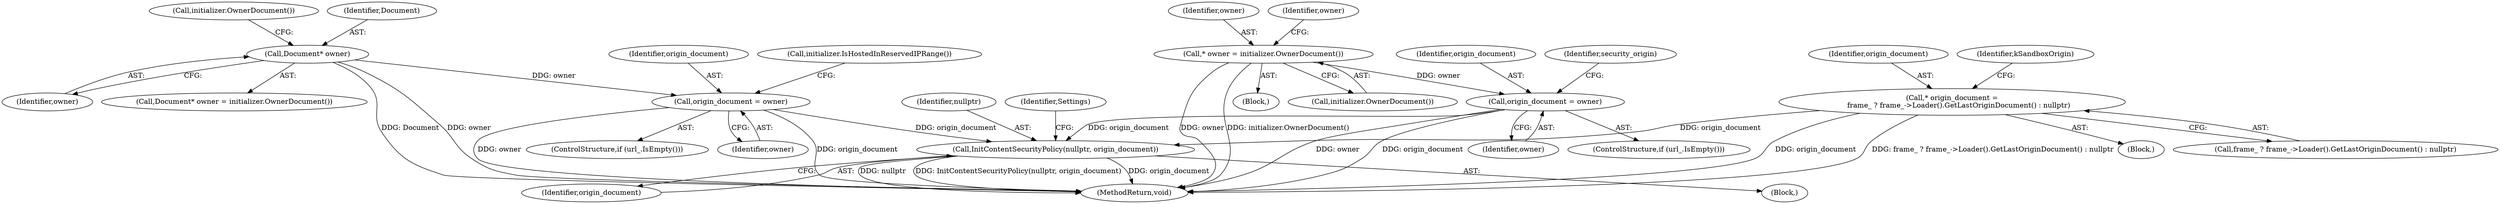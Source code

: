digraph "0_Chrome_108147dfd1ea159fd3632ef92ccc4ab8952980c7_0@pointer" {
"1000235" [label="(Call,InitContentSecurityPolicy(nullptr, origin_document))"];
"1000199" [label="(Call,origin_document = owner)"];
"1000187" [label="(Call,Document* owner)"];
"1000178" [label="(Call,origin_document = owner)"];
"1000163" [label="(Call,* owner = initializer.OwnerDocument())"];
"1000145" [label="(Call,* origin_document =\n      frame_ ? frame_->Loader().GetLastOriginDocument() : nullptr)"];
"1000190" [label="(Call,initializer.OwnerDocument())"];
"1000241" [label="(Identifier,Settings)"];
"1000200" [label="(Identifier,origin_document)"];
"1000186" [label="(Call,Document* owner = initializer.OwnerDocument())"];
"1000164" [label="(Identifier,owner)"];
"1000187" [label="(Call,Document* owner)"];
"1000145" [label="(Call,* origin_document =\n      frame_ ? frame_->Loader().GetLastOriginDocument() : nullptr)"];
"1000211" [label="(Call,initializer.IsHostedInReservedIPRange())"];
"1000234" [label="(Block,)"];
"1000272" [label="(MethodReturn,void)"];
"1000183" [label="(Identifier,security_origin)"];
"1000197" [label="(ControlStructure,if (url_.IsEmpty()))"];
"1000178" [label="(Call,origin_document = owner)"];
"1000236" [label="(Identifier,nullptr)"];
"1000201" [label="(Identifier,owner)"];
"1000189" [label="(Identifier,owner)"];
"1000176" [label="(ControlStructure,if (url_.IsEmpty()))"];
"1000146" [label="(Identifier,origin_document)"];
"1000235" [label="(Call,InitContentSecurityPolicy(nullptr, origin_document))"];
"1000237" [label="(Identifier,origin_document)"];
"1000180" [label="(Identifier,owner)"];
"1000163" [label="(Call,* owner = initializer.OwnerDocument())"];
"1000102" [label="(Block,)"];
"1000153" [label="(Identifier,kSandboxOrigin)"];
"1000154" [label="(Block,)"];
"1000188" [label="(Identifier,Document)"];
"1000147" [label="(Call,frame_ ? frame_->Loader().GetLastOriginDocument() : nullptr)"];
"1000179" [label="(Identifier,origin_document)"];
"1000167" [label="(Identifier,owner)"];
"1000199" [label="(Call,origin_document = owner)"];
"1000165" [label="(Call,initializer.OwnerDocument())"];
"1000235" -> "1000234"  [label="AST: "];
"1000235" -> "1000237"  [label="CFG: "];
"1000236" -> "1000235"  [label="AST: "];
"1000237" -> "1000235"  [label="AST: "];
"1000241" -> "1000235"  [label="CFG: "];
"1000235" -> "1000272"  [label="DDG: origin_document"];
"1000235" -> "1000272"  [label="DDG: nullptr"];
"1000235" -> "1000272"  [label="DDG: InitContentSecurityPolicy(nullptr, origin_document)"];
"1000199" -> "1000235"  [label="DDG: origin_document"];
"1000178" -> "1000235"  [label="DDG: origin_document"];
"1000145" -> "1000235"  [label="DDG: origin_document"];
"1000199" -> "1000197"  [label="AST: "];
"1000199" -> "1000201"  [label="CFG: "];
"1000200" -> "1000199"  [label="AST: "];
"1000201" -> "1000199"  [label="AST: "];
"1000211" -> "1000199"  [label="CFG: "];
"1000199" -> "1000272"  [label="DDG: owner"];
"1000199" -> "1000272"  [label="DDG: origin_document"];
"1000187" -> "1000199"  [label="DDG: owner"];
"1000187" -> "1000186"  [label="AST: "];
"1000187" -> "1000189"  [label="CFG: "];
"1000188" -> "1000187"  [label="AST: "];
"1000189" -> "1000187"  [label="AST: "];
"1000190" -> "1000187"  [label="CFG: "];
"1000187" -> "1000272"  [label="DDG: Document"];
"1000187" -> "1000272"  [label="DDG: owner"];
"1000178" -> "1000176"  [label="AST: "];
"1000178" -> "1000180"  [label="CFG: "];
"1000179" -> "1000178"  [label="AST: "];
"1000180" -> "1000178"  [label="AST: "];
"1000183" -> "1000178"  [label="CFG: "];
"1000178" -> "1000272"  [label="DDG: origin_document"];
"1000178" -> "1000272"  [label="DDG: owner"];
"1000163" -> "1000178"  [label="DDG: owner"];
"1000163" -> "1000154"  [label="AST: "];
"1000163" -> "1000165"  [label="CFG: "];
"1000164" -> "1000163"  [label="AST: "];
"1000165" -> "1000163"  [label="AST: "];
"1000167" -> "1000163"  [label="CFG: "];
"1000163" -> "1000272"  [label="DDG: owner"];
"1000163" -> "1000272"  [label="DDG: initializer.OwnerDocument()"];
"1000145" -> "1000102"  [label="AST: "];
"1000145" -> "1000147"  [label="CFG: "];
"1000146" -> "1000145"  [label="AST: "];
"1000147" -> "1000145"  [label="AST: "];
"1000153" -> "1000145"  [label="CFG: "];
"1000145" -> "1000272"  [label="DDG: origin_document"];
"1000145" -> "1000272"  [label="DDG: frame_ ? frame_->Loader().GetLastOriginDocument() : nullptr"];
}
